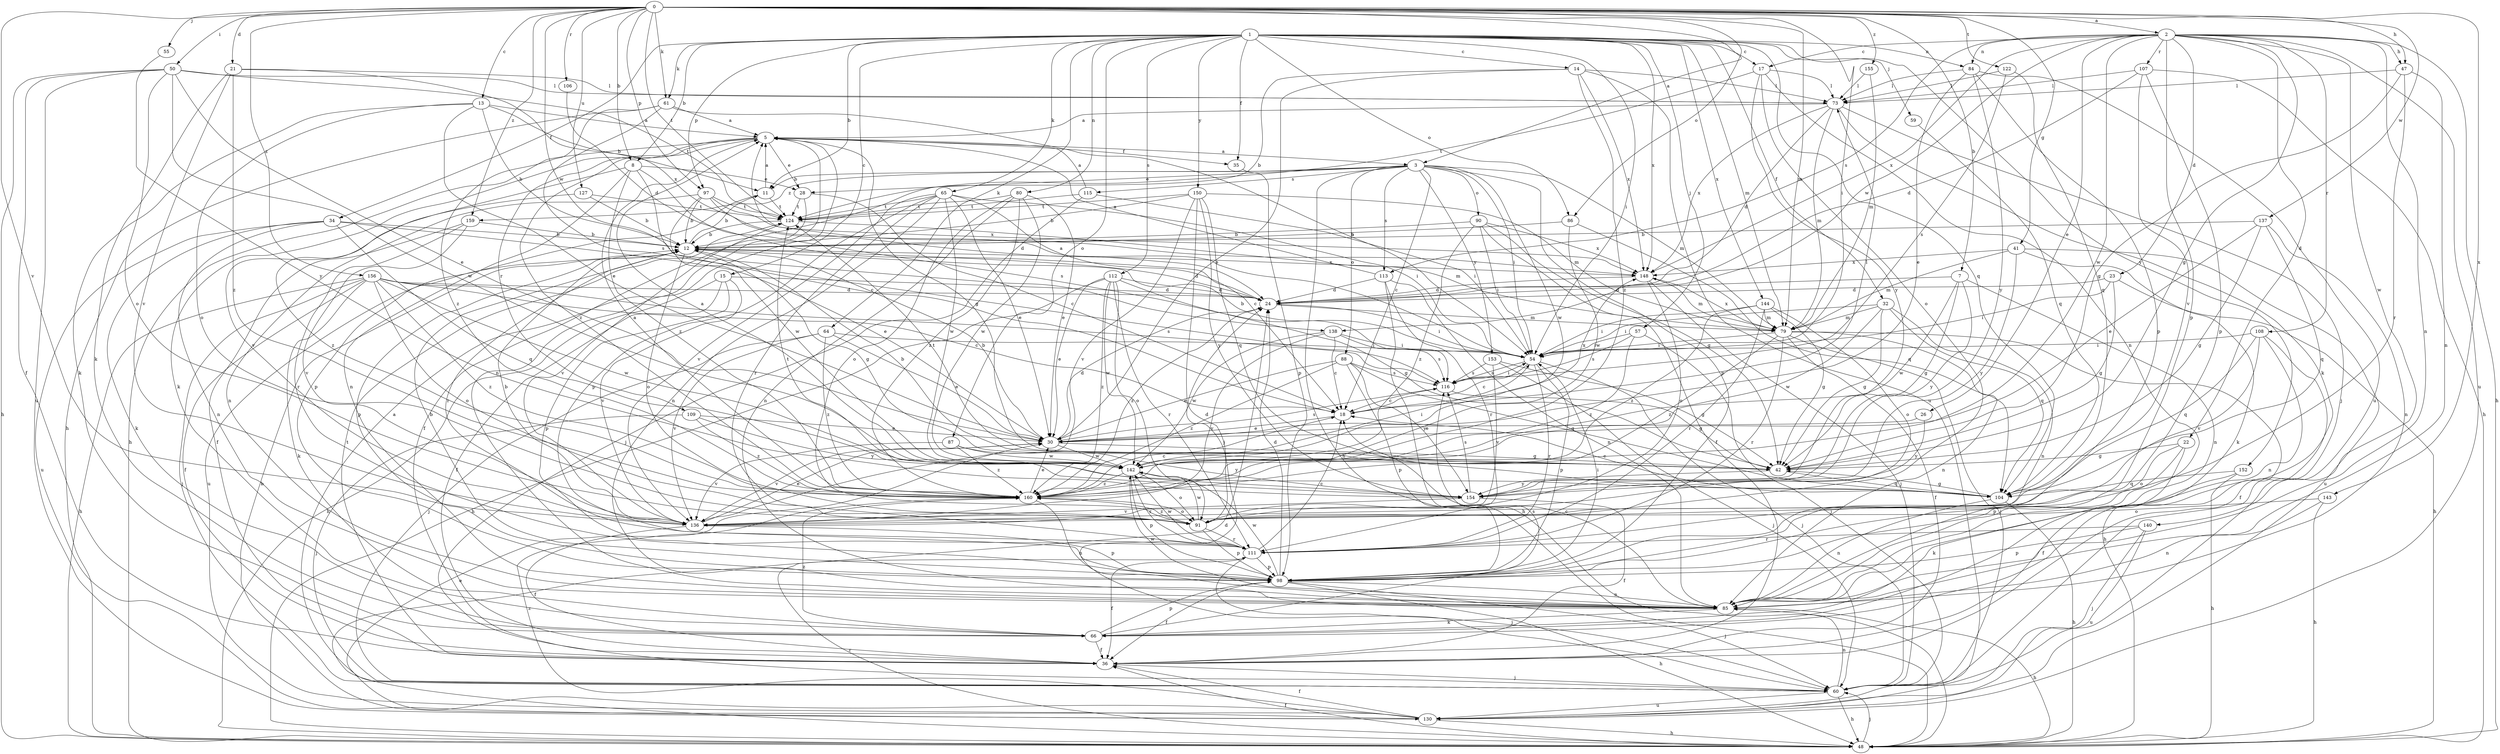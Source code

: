 strict digraph  {
0;
1;
2;
3;
5;
7;
8;
11;
12;
13;
14;
15;
17;
18;
21;
22;
23;
24;
26;
28;
30;
32;
34;
35;
36;
41;
42;
47;
48;
50;
54;
55;
57;
59;
60;
61;
64;
65;
66;
73;
79;
80;
84;
85;
86;
87;
88;
90;
91;
97;
98;
104;
106;
107;
108;
109;
111;
112;
113;
115;
116;
122;
124;
127;
130;
136;
137;
138;
140;
142;
143;
144;
148;
150;
152;
153;
154;
155;
156;
159;
160;
0 -> 2  [label=a];
0 -> 3  [label=a];
0 -> 7  [label=b];
0 -> 8  [label=b];
0 -> 13  [label=c];
0 -> 21  [label=d];
0 -> 41  [label=g];
0 -> 47  [label=h];
0 -> 50  [label=i];
0 -> 54  [label=i];
0 -> 55  [label=j];
0 -> 61  [label=k];
0 -> 79  [label=m];
0 -> 86  [label=o];
0 -> 97  [label=p];
0 -> 106  [label=r];
0 -> 122  [label=t];
0 -> 124  [label=t];
0 -> 127  [label=u];
0 -> 136  [label=v];
0 -> 137  [label=w];
0 -> 138  [label=w];
0 -> 143  [label=x];
0 -> 155  [label=z];
0 -> 156  [label=z];
0 -> 159  [label=z];
1 -> 8  [label=b];
1 -> 11  [label=b];
1 -> 14  [label=c];
1 -> 15  [label=c];
1 -> 17  [label=c];
1 -> 32  [label=f];
1 -> 34  [label=f];
1 -> 35  [label=f];
1 -> 54  [label=i];
1 -> 57  [label=j];
1 -> 59  [label=j];
1 -> 61  [label=k];
1 -> 64  [label=k];
1 -> 65  [label=k];
1 -> 79  [label=m];
1 -> 80  [label=n];
1 -> 84  [label=n];
1 -> 86  [label=o];
1 -> 87  [label=o];
1 -> 97  [label=p];
1 -> 104  [label=q];
1 -> 112  [label=s];
1 -> 144  [label=x];
1 -> 148  [label=x];
1 -> 150  [label=y];
1 -> 152  [label=y];
2 -> 17  [label=c];
2 -> 22  [label=d];
2 -> 23  [label=d];
2 -> 26  [label=e];
2 -> 42  [label=g];
2 -> 47  [label=h];
2 -> 48  [label=h];
2 -> 84  [label=n];
2 -> 85  [label=n];
2 -> 98  [label=p];
2 -> 107  [label=r];
2 -> 108  [label=r];
2 -> 113  [label=s];
2 -> 130  [label=u];
2 -> 138  [label=w];
2 -> 140  [label=w];
2 -> 142  [label=w];
2 -> 148  [label=x];
3 -> 11  [label=b];
3 -> 18  [label=c];
3 -> 28  [label=e];
3 -> 48  [label=h];
3 -> 54  [label=i];
3 -> 79  [label=m];
3 -> 88  [label=o];
3 -> 90  [label=o];
3 -> 98  [label=p];
3 -> 113  [label=s];
3 -> 115  [label=s];
3 -> 142  [label=w];
3 -> 153  [label=y];
3 -> 159  [label=z];
5 -> 3  [label=a];
5 -> 28  [label=e];
5 -> 35  [label=f];
5 -> 42  [label=g];
5 -> 48  [label=h];
5 -> 66  [label=k];
5 -> 85  [label=n];
5 -> 109  [label=r];
5 -> 160  [label=z];
7 -> 24  [label=d];
7 -> 42  [label=g];
7 -> 85  [label=n];
7 -> 142  [label=w];
7 -> 154  [label=y];
8 -> 18  [label=c];
8 -> 28  [label=e];
8 -> 85  [label=n];
8 -> 116  [label=s];
8 -> 136  [label=v];
8 -> 160  [label=z];
11 -> 5  [label=a];
11 -> 98  [label=p];
11 -> 124  [label=t];
12 -> 11  [label=b];
12 -> 24  [label=d];
12 -> 42  [label=g];
12 -> 91  [label=o];
12 -> 98  [label=p];
12 -> 111  [label=r];
12 -> 130  [label=u];
12 -> 148  [label=x];
13 -> 5  [label=a];
13 -> 11  [label=b];
13 -> 12  [label=b];
13 -> 30  [label=e];
13 -> 66  [label=k];
13 -> 91  [label=o];
14 -> 12  [label=b];
14 -> 30  [label=e];
14 -> 73  [label=l];
14 -> 130  [label=u];
14 -> 148  [label=x];
14 -> 160  [label=z];
15 -> 24  [label=d];
15 -> 36  [label=f];
15 -> 48  [label=h];
15 -> 98  [label=p];
15 -> 136  [label=v];
17 -> 73  [label=l];
17 -> 85  [label=n];
17 -> 91  [label=o];
17 -> 124  [label=t];
17 -> 154  [label=y];
18 -> 30  [label=e];
18 -> 73  [label=l];
18 -> 148  [label=x];
21 -> 66  [label=k];
21 -> 73  [label=l];
21 -> 136  [label=v];
21 -> 148  [label=x];
21 -> 160  [label=z];
22 -> 36  [label=f];
22 -> 42  [label=g];
22 -> 91  [label=o];
22 -> 98  [label=p];
23 -> 24  [label=d];
23 -> 42  [label=g];
23 -> 48  [label=h];
23 -> 54  [label=i];
24 -> 54  [label=i];
24 -> 79  [label=m];
24 -> 160  [label=z];
26 -> 30  [label=e];
26 -> 154  [label=y];
28 -> 18  [label=c];
28 -> 36  [label=f];
28 -> 124  [label=t];
30 -> 12  [label=b];
30 -> 24  [label=d];
30 -> 42  [label=g];
30 -> 116  [label=s];
30 -> 136  [label=v];
30 -> 142  [label=w];
32 -> 42  [label=g];
32 -> 54  [label=i];
32 -> 79  [label=m];
32 -> 85  [label=n];
32 -> 104  [label=q];
32 -> 142  [label=w];
34 -> 12  [label=b];
34 -> 30  [label=e];
34 -> 66  [label=k];
34 -> 85  [label=n];
34 -> 104  [label=q];
34 -> 130  [label=u];
35 -> 98  [label=p];
36 -> 60  [label=j];
36 -> 124  [label=t];
41 -> 66  [label=k];
41 -> 79  [label=m];
41 -> 130  [label=u];
41 -> 148  [label=x];
41 -> 154  [label=y];
42 -> 12  [label=b];
42 -> 104  [label=q];
42 -> 124  [label=t];
42 -> 154  [label=y];
47 -> 42  [label=g];
47 -> 73  [label=l];
47 -> 85  [label=n];
47 -> 111  [label=r];
48 -> 24  [label=d];
48 -> 36  [label=f];
48 -> 60  [label=j];
48 -> 111  [label=r];
50 -> 30  [label=e];
50 -> 36  [label=f];
50 -> 48  [label=h];
50 -> 73  [label=l];
50 -> 91  [label=o];
50 -> 124  [label=t];
50 -> 130  [label=u];
50 -> 142  [label=w];
54 -> 5  [label=a];
54 -> 12  [label=b];
54 -> 18  [label=c];
54 -> 60  [label=j];
54 -> 98  [label=p];
54 -> 111  [label=r];
54 -> 116  [label=s];
55 -> 154  [label=y];
57 -> 54  [label=i];
57 -> 60  [label=j];
57 -> 116  [label=s];
57 -> 160  [label=z];
59 -> 104  [label=q];
60 -> 5  [label=a];
60 -> 48  [label=h];
60 -> 85  [label=n];
60 -> 130  [label=u];
61 -> 5  [label=a];
61 -> 48  [label=h];
61 -> 54  [label=i];
61 -> 116  [label=s];
61 -> 160  [label=z];
64 -> 30  [label=e];
64 -> 54  [label=i];
64 -> 60  [label=j];
64 -> 136  [label=v];
64 -> 160  [label=z];
65 -> 18  [label=c];
65 -> 30  [label=e];
65 -> 54  [label=i];
65 -> 85  [label=n];
65 -> 98  [label=p];
65 -> 111  [label=r];
65 -> 124  [label=t];
65 -> 136  [label=v];
65 -> 142  [label=w];
66 -> 36  [label=f];
66 -> 98  [label=p];
66 -> 116  [label=s];
66 -> 160  [label=z];
73 -> 5  [label=a];
73 -> 24  [label=d];
73 -> 60  [label=j];
73 -> 66  [label=k];
73 -> 79  [label=m];
73 -> 148  [label=x];
79 -> 36  [label=f];
79 -> 48  [label=h];
79 -> 54  [label=i];
79 -> 60  [label=j];
79 -> 85  [label=n];
79 -> 111  [label=r];
79 -> 148  [label=x];
79 -> 160  [label=z];
80 -> 30  [label=e];
80 -> 85  [label=n];
80 -> 91  [label=o];
80 -> 124  [label=t];
80 -> 142  [label=w];
80 -> 160  [label=z];
84 -> 30  [label=e];
84 -> 73  [label=l];
84 -> 98  [label=p];
84 -> 130  [label=u];
84 -> 154  [label=y];
85 -> 18  [label=c];
85 -> 48  [label=h];
85 -> 66  [label=k];
85 -> 142  [label=w];
86 -> 12  [label=b];
86 -> 104  [label=q];
86 -> 142  [label=w];
87 -> 136  [label=v];
87 -> 142  [label=w];
87 -> 154  [label=y];
87 -> 160  [label=z];
88 -> 30  [label=e];
88 -> 98  [label=p];
88 -> 104  [label=q];
88 -> 116  [label=s];
88 -> 154  [label=y];
88 -> 160  [label=z];
90 -> 12  [label=b];
90 -> 36  [label=f];
90 -> 42  [label=g];
90 -> 54  [label=i];
90 -> 148  [label=x];
90 -> 160  [label=z];
91 -> 24  [label=d];
91 -> 98  [label=p];
91 -> 111  [label=r];
91 -> 142  [label=w];
91 -> 160  [label=z];
97 -> 12  [label=b];
97 -> 24  [label=d];
97 -> 85  [label=n];
97 -> 124  [label=t];
97 -> 142  [label=w];
97 -> 148  [label=x];
98 -> 12  [label=b];
98 -> 24  [label=d];
98 -> 36  [label=f];
98 -> 48  [label=h];
98 -> 54  [label=i];
98 -> 60  [label=j];
98 -> 85  [label=n];
98 -> 142  [label=w];
104 -> 18  [label=c];
104 -> 42  [label=g];
104 -> 48  [label=h];
104 -> 85  [label=n];
106 -> 24  [label=d];
107 -> 24  [label=d];
107 -> 48  [label=h];
107 -> 73  [label=l];
107 -> 98  [label=p];
107 -> 136  [label=v];
108 -> 36  [label=f];
108 -> 54  [label=i];
108 -> 85  [label=n];
108 -> 104  [label=q];
108 -> 136  [label=v];
109 -> 30  [label=e];
109 -> 60  [label=j];
109 -> 154  [label=y];
109 -> 160  [label=z];
111 -> 18  [label=c];
111 -> 36  [label=f];
111 -> 60  [label=j];
111 -> 98  [label=p];
111 -> 142  [label=w];
112 -> 24  [label=d];
112 -> 30  [label=e];
112 -> 42  [label=g];
112 -> 48  [label=h];
112 -> 91  [label=o];
112 -> 111  [label=r];
112 -> 142  [label=w];
112 -> 160  [label=z];
113 -> 5  [label=a];
113 -> 24  [label=d];
113 -> 48  [label=h];
113 -> 85  [label=n];
113 -> 111  [label=r];
115 -> 5  [label=a];
115 -> 54  [label=i];
115 -> 60  [label=j];
115 -> 124  [label=t];
116 -> 18  [label=c];
116 -> 42  [label=g];
116 -> 54  [label=i];
122 -> 73  [label=l];
122 -> 104  [label=q];
122 -> 116  [label=s];
124 -> 12  [label=b];
124 -> 79  [label=m];
124 -> 136  [label=v];
127 -> 12  [label=b];
127 -> 124  [label=t];
127 -> 160  [label=z];
130 -> 12  [label=b];
130 -> 30  [label=e];
130 -> 36  [label=f];
130 -> 48  [label=h];
130 -> 160  [label=z];
136 -> 12  [label=b];
136 -> 30  [label=e];
136 -> 36  [label=f];
136 -> 98  [label=p];
137 -> 12  [label=b];
137 -> 30  [label=e];
137 -> 42  [label=g];
137 -> 85  [label=n];
137 -> 104  [label=q];
138 -> 18  [label=c];
138 -> 54  [label=i];
138 -> 116  [label=s];
138 -> 136  [label=v];
138 -> 142  [label=w];
140 -> 60  [label=j];
140 -> 98  [label=p];
140 -> 111  [label=r];
140 -> 130  [label=u];
142 -> 5  [label=a];
142 -> 54  [label=i];
142 -> 91  [label=o];
142 -> 98  [label=p];
142 -> 111  [label=r];
142 -> 160  [label=z];
143 -> 48  [label=h];
143 -> 85  [label=n];
143 -> 91  [label=o];
144 -> 42  [label=g];
144 -> 54  [label=i];
144 -> 79  [label=m];
144 -> 91  [label=o];
144 -> 111  [label=r];
144 -> 160  [label=z];
148 -> 24  [label=d];
148 -> 60  [label=j];
148 -> 79  [label=m];
148 -> 91  [label=o];
150 -> 12  [label=b];
150 -> 60  [label=j];
150 -> 79  [label=m];
150 -> 104  [label=q];
150 -> 124  [label=t];
150 -> 136  [label=v];
150 -> 154  [label=y];
152 -> 48  [label=h];
152 -> 66  [label=k];
152 -> 104  [label=q];
153 -> 42  [label=g];
153 -> 60  [label=j];
153 -> 116  [label=s];
153 -> 136  [label=v];
154 -> 36  [label=f];
154 -> 116  [label=s];
154 -> 124  [label=t];
154 -> 136  [label=v];
155 -> 73  [label=l];
155 -> 79  [label=m];
156 -> 18  [label=c];
156 -> 24  [label=d];
156 -> 36  [label=f];
156 -> 48  [label=h];
156 -> 60  [label=j];
156 -> 66  [label=k];
156 -> 91  [label=o];
156 -> 116  [label=s];
156 -> 142  [label=w];
156 -> 160  [label=z];
159 -> 12  [label=b];
159 -> 36  [label=f];
159 -> 111  [label=r];
159 -> 136  [label=v];
160 -> 5  [label=a];
160 -> 18  [label=c];
160 -> 30  [label=e];
160 -> 85  [label=n];
160 -> 91  [label=o];
}
